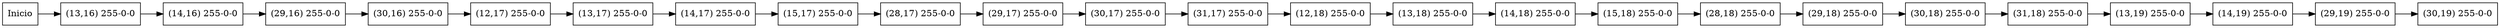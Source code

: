 digraph firsGraph{
node [shape=record];
rankdir=LR;
node0 [label=" Inicio "];
node1[label="(13,16) 255-0-0"];
node0-> node1;
node2[label="(14,16) 255-0-0"];
node1-> node2;
node3[label="(29,16) 255-0-0"];
node2-> node3;
node4[label="(30,16) 255-0-0"];
node3-> node4;
node5[label="(12,17) 255-0-0"];
node4-> node5;
node6[label="(13,17) 255-0-0"];
node5-> node6;
node7[label="(14,17) 255-0-0"];
node6-> node7;
node8[label="(15,17) 255-0-0"];
node7-> node8;
node9[label="(28,17) 255-0-0"];
node8-> node9;
node10[label="(29,17) 255-0-0"];
node9-> node10;
node11[label="(30,17) 255-0-0"];
node10-> node11;
node12[label="(31,17) 255-0-0"];
node11-> node12;
node13[label="(12,18) 255-0-0"];
node12-> node13;
node14[label="(13,18) 255-0-0"];
node13-> node14;
node15[label="(14,18) 255-0-0"];
node14-> node15;
node16[label="(15,18) 255-0-0"];
node15-> node16;
node17[label="(28,18) 255-0-0"];
node16-> node17;
node18[label="(29,18) 255-0-0"];
node17-> node18;
node19[label="(30,18) 255-0-0"];
node18-> node19;
node20[label="(31,18) 255-0-0"];
node19-> node20;
node21[label="(13,19) 255-0-0"];
node20-> node21;
node22[label="(14,19) 255-0-0"];
node21-> node22;
node23[label="(29,19) 255-0-0"];
node22-> node23;
node24[label="(30,19) 255-0-0"];
node23-> node24;
}
